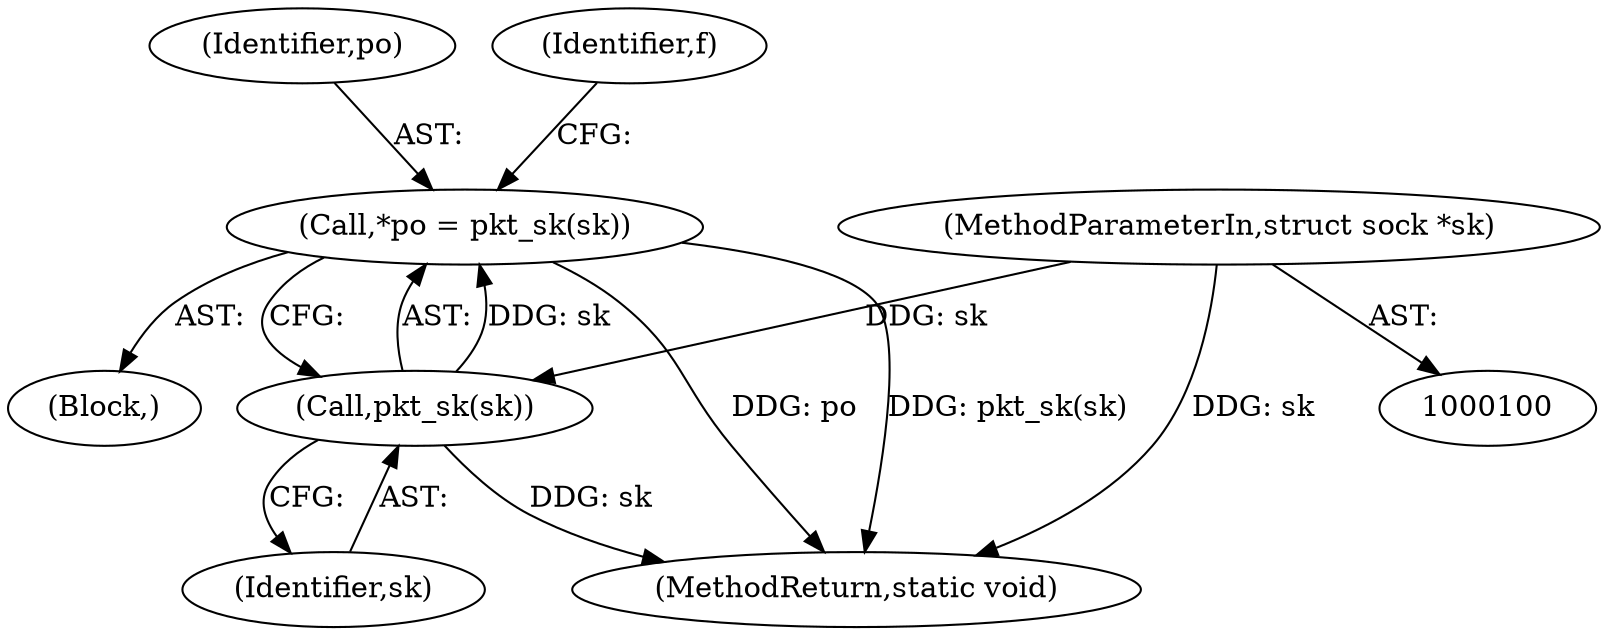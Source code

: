 digraph "0_linux_d199fab63c11998a602205f7ee7ff7c05c97164b_0@pointer" {
"1000104" [label="(Call,*po = pkt_sk(sk))"];
"1000106" [label="(Call,pkt_sk(sk))"];
"1000101" [label="(MethodParameterIn,struct sock *sk)"];
"1000107" [label="(Identifier,sk)"];
"1000101" [label="(MethodParameterIn,struct sock *sk)"];
"1000104" [label="(Call,*po = pkt_sk(sk))"];
"1000159" [label="(MethodReturn,static void)"];
"1000105" [label="(Identifier,po)"];
"1000110" [label="(Identifier,f)"];
"1000102" [label="(Block,)"];
"1000106" [label="(Call,pkt_sk(sk))"];
"1000104" -> "1000102"  [label="AST: "];
"1000104" -> "1000106"  [label="CFG: "];
"1000105" -> "1000104"  [label="AST: "];
"1000106" -> "1000104"  [label="AST: "];
"1000110" -> "1000104"  [label="CFG: "];
"1000104" -> "1000159"  [label="DDG: po"];
"1000104" -> "1000159"  [label="DDG: pkt_sk(sk)"];
"1000106" -> "1000104"  [label="DDG: sk"];
"1000106" -> "1000107"  [label="CFG: "];
"1000107" -> "1000106"  [label="AST: "];
"1000106" -> "1000159"  [label="DDG: sk"];
"1000101" -> "1000106"  [label="DDG: sk"];
"1000101" -> "1000100"  [label="AST: "];
"1000101" -> "1000159"  [label="DDG: sk"];
}

